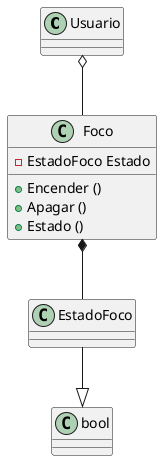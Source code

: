 @startuml diagrama

class Usuario
class Foco{
    -EstadoFoco Estado
    + Encender ()
    + Apagar ()
    + Estado ()
}
class EstadoFoco

Usuario o-- Foco
Foco *-- EstadoFoco
EstadoFoco --|> bool
@enduml
